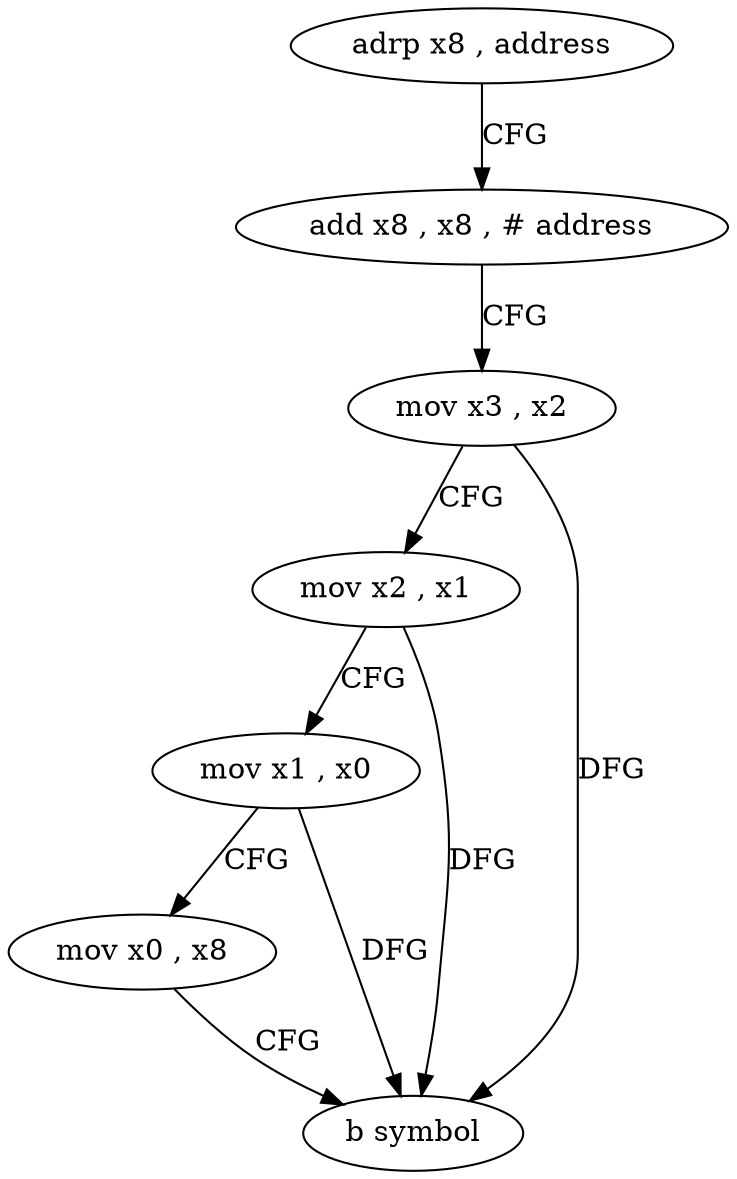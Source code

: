 digraph "func" {
"4245416" [label = "adrp x8 , address" ]
"4245420" [label = "add x8 , x8 , # address" ]
"4245424" [label = "mov x3 , x2" ]
"4245428" [label = "mov x2 , x1" ]
"4245432" [label = "mov x1 , x0" ]
"4245436" [label = "mov x0 , x8" ]
"4245440" [label = "b symbol" ]
"4245416" -> "4245420" [ label = "CFG" ]
"4245420" -> "4245424" [ label = "CFG" ]
"4245424" -> "4245428" [ label = "CFG" ]
"4245424" -> "4245440" [ label = "DFG" ]
"4245428" -> "4245432" [ label = "CFG" ]
"4245428" -> "4245440" [ label = "DFG" ]
"4245432" -> "4245436" [ label = "CFG" ]
"4245432" -> "4245440" [ label = "DFG" ]
"4245436" -> "4245440" [ label = "CFG" ]
}
